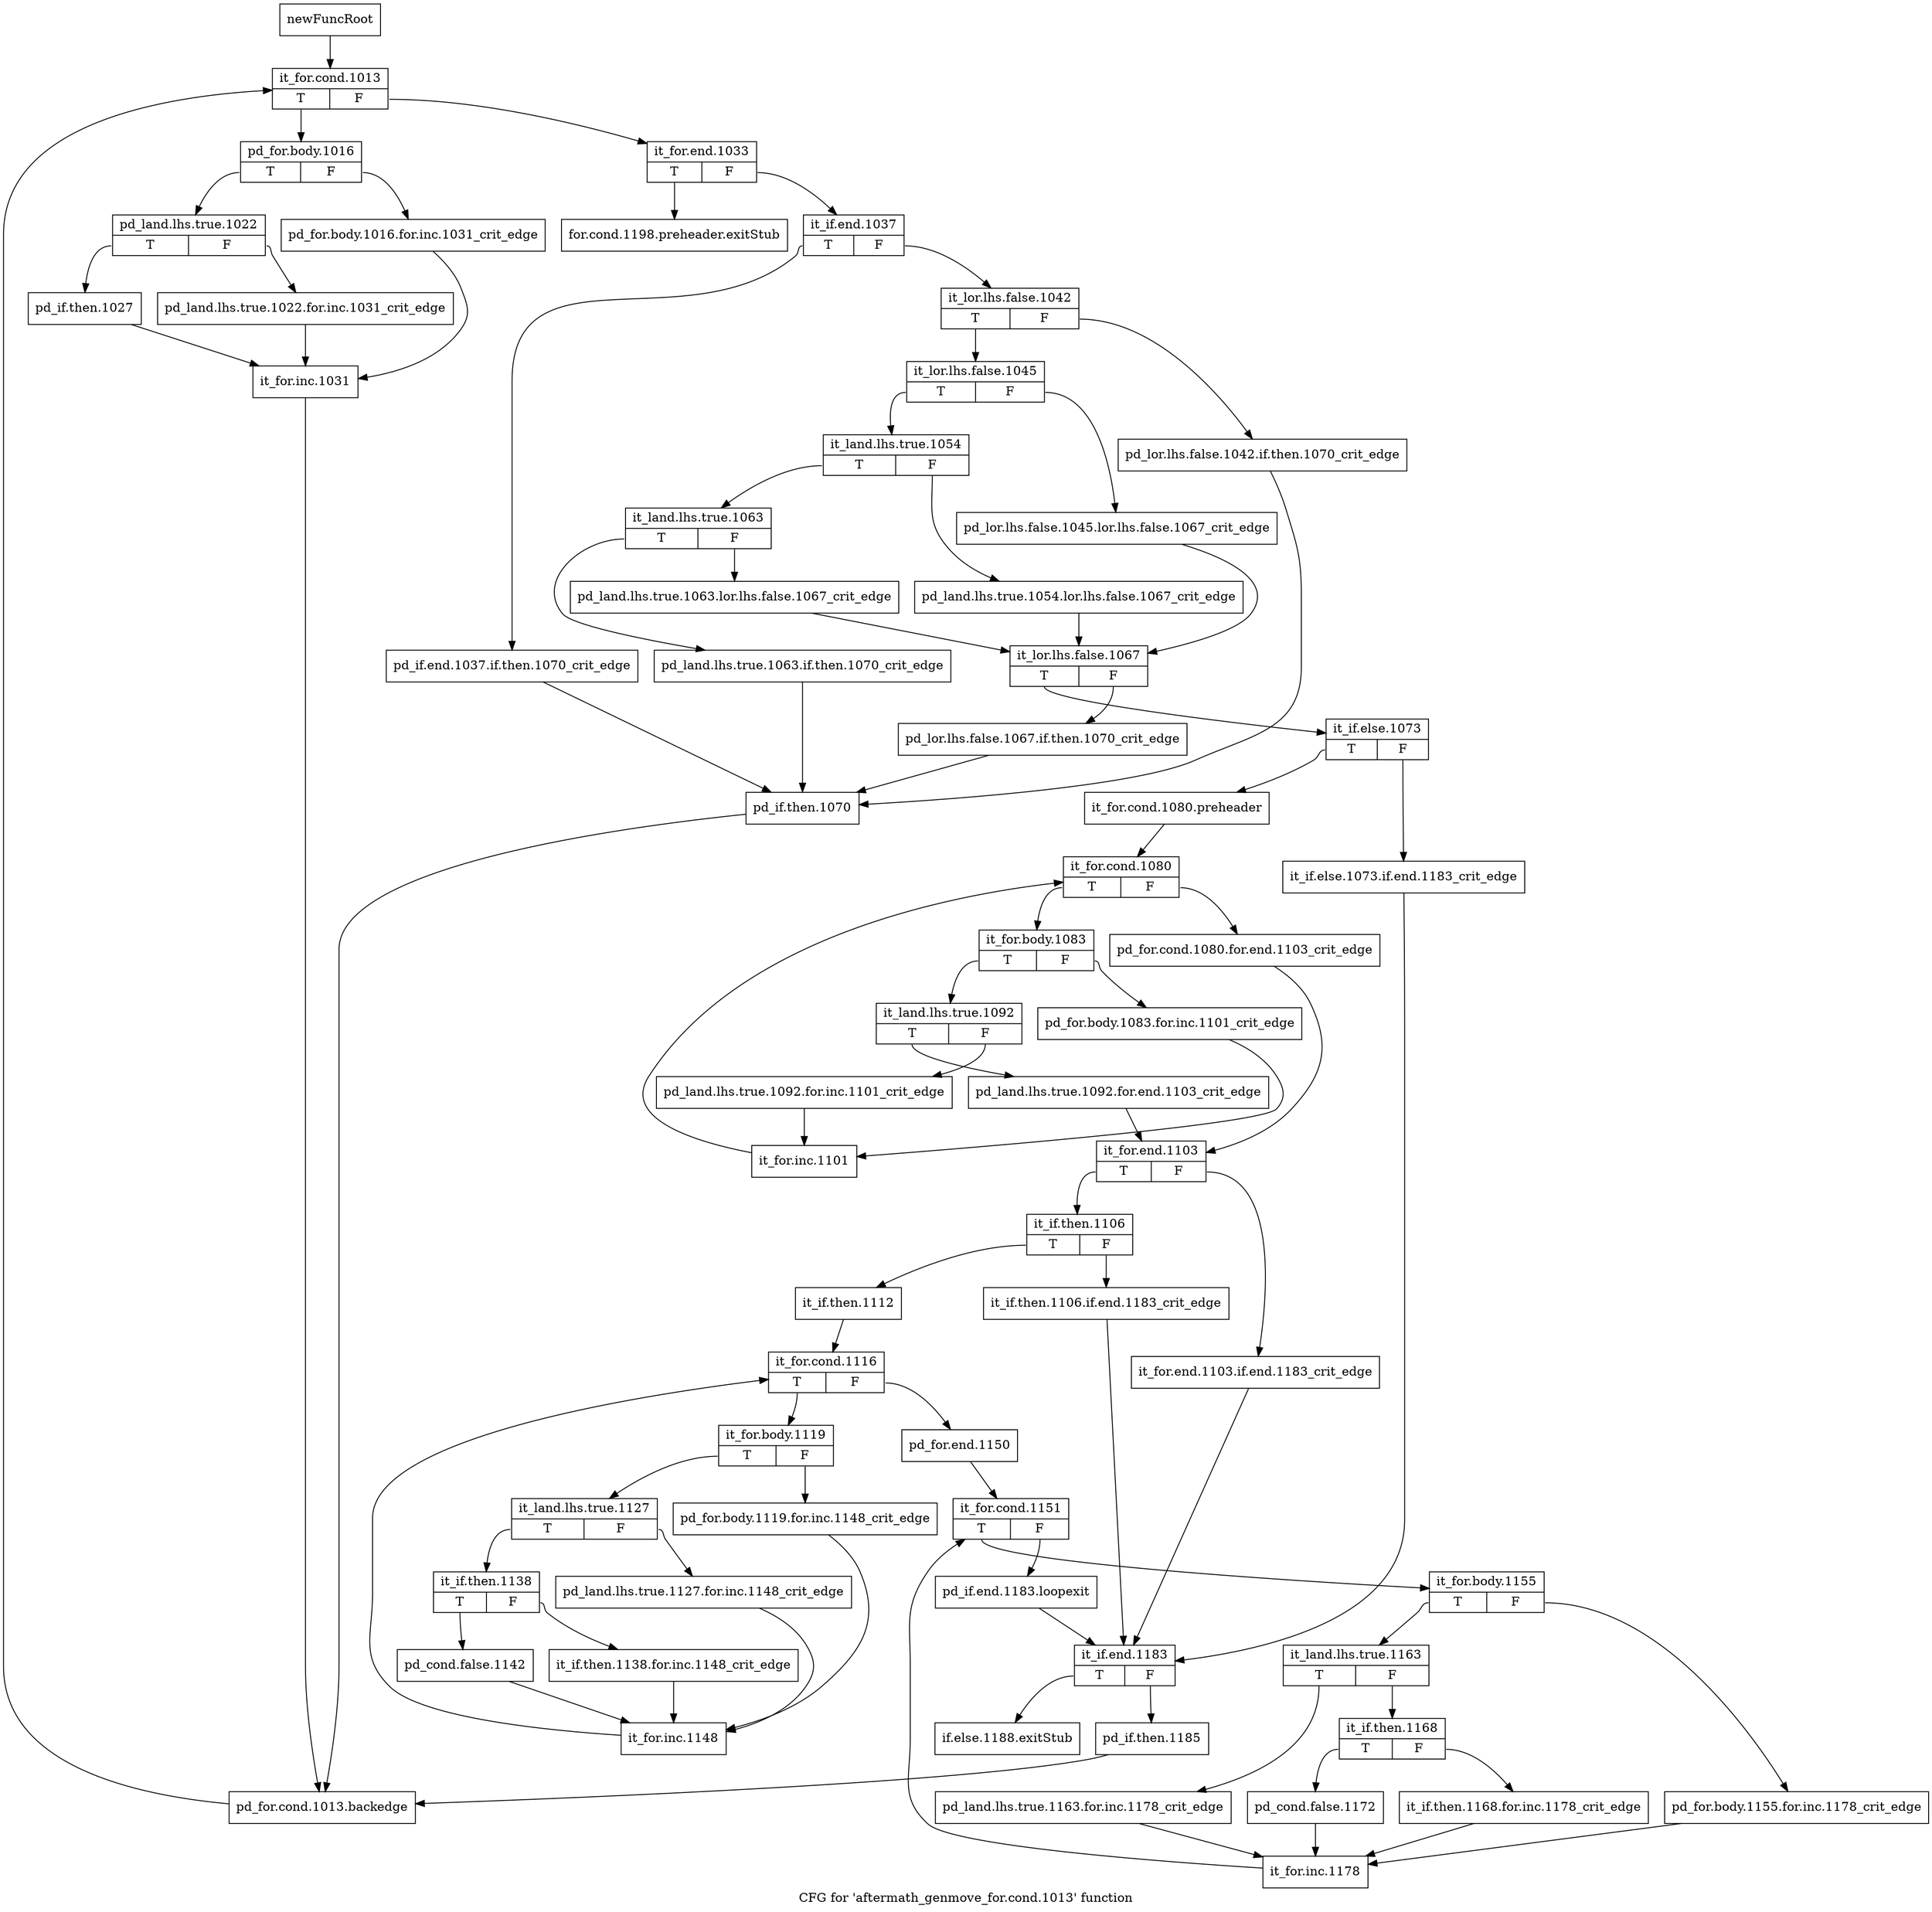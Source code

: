 digraph "CFG for 'aftermath_genmove_for.cond.1013' function" {
	label="CFG for 'aftermath_genmove_for.cond.1013' function";

	Node0x3358e20 [shape=record,label="{newFuncRoot}"];
	Node0x3358e20 -> Node0x3358f10;
	Node0x3358e70 [shape=record,label="{for.cond.1198.preheader.exitStub}"];
	Node0x3358ec0 [shape=record,label="{if.else.1188.exitStub}"];
	Node0x3358f10 [shape=record,label="{it_for.cond.1013|{<s0>T|<s1>F}}"];
	Node0x3358f10:s0 -> Node0x3359ff0;
	Node0x3358f10:s1 -> Node0x3358f60;
	Node0x3358f60 [shape=record,label="{it_for.end.1033|{<s0>T|<s1>F}}"];
	Node0x3358f60:s0 -> Node0x3358e70;
	Node0x3358f60:s1 -> Node0x3358fb0;
	Node0x3358fb0 [shape=record,label="{it_if.end.1037|{<s0>T|<s1>F}}"];
	Node0x3358fb0:s0 -> Node0x3359f50;
	Node0x3358fb0:s1 -> Node0x3359000;
	Node0x3359000 [shape=record,label="{it_lor.lhs.false.1042|{<s0>T|<s1>F}}"];
	Node0x3359000:s0 -> Node0x33590a0;
	Node0x3359000:s1 -> Node0x3359050;
	Node0x3359050 [shape=record,label="{pd_lor.lhs.false.1042.if.then.1070_crit_edge}"];
	Node0x3359050 -> Node0x3359fa0;
	Node0x33590a0 [shape=record,label="{it_lor.lhs.false.1045|{<s0>T|<s1>F}}"];
	Node0x33590a0:s0 -> Node0x3359140;
	Node0x33590a0:s1 -> Node0x33590f0;
	Node0x33590f0 [shape=record,label="{pd_lor.lhs.false.1045.lor.lhs.false.1067_crit_edge}"];
	Node0x33590f0 -> Node0x3359280;
	Node0x3359140 [shape=record,label="{it_land.lhs.true.1054|{<s0>T|<s1>F}}"];
	Node0x3359140:s0 -> Node0x33591e0;
	Node0x3359140:s1 -> Node0x3359190;
	Node0x3359190 [shape=record,label="{pd_land.lhs.true.1054.lor.lhs.false.1067_crit_edge}"];
	Node0x3359190 -> Node0x3359280;
	Node0x33591e0 [shape=record,label="{it_land.lhs.true.1063|{<s0>T|<s1>F}}"];
	Node0x33591e0:s0 -> Node0x3359f00;
	Node0x33591e0:s1 -> Node0x3359230;
	Node0x3359230 [shape=record,label="{pd_land.lhs.true.1063.lor.lhs.false.1067_crit_edge}"];
	Node0x3359230 -> Node0x3359280;
	Node0x3359280 [shape=record,label="{it_lor.lhs.false.1067|{<s0>T|<s1>F}}"];
	Node0x3359280:s0 -> Node0x3359320;
	Node0x3359280:s1 -> Node0x33592d0;
	Node0x33592d0 [shape=record,label="{pd_lor.lhs.false.1067.if.then.1070_crit_edge}"];
	Node0x33592d0 -> Node0x3359fa0;
	Node0x3359320 [shape=record,label="{it_if.else.1073|{<s0>T|<s1>F}}"];
	Node0x3359320:s0 -> Node0x33593c0;
	Node0x3359320:s1 -> Node0x3359370;
	Node0x3359370 [shape=record,label="{it_if.else.1073.if.end.1183_crit_edge}"];
	Node0x3359370 -> Node0x3359960;
	Node0x33593c0 [shape=record,label="{it_for.cond.1080.preheader}"];
	Node0x33593c0 -> Node0x3359410;
	Node0x3359410 [shape=record,label="{it_for.cond.1080|{<s0>T|<s1>F}}"];
	Node0x3359410:s0 -> Node0x33594b0;
	Node0x3359410:s1 -> Node0x3359460;
	Node0x3359460 [shape=record,label="{pd_for.cond.1080.for.end.1103_crit_edge}"];
	Node0x3359460 -> Node0x3359690;
	Node0x33594b0 [shape=record,label="{it_for.body.1083|{<s0>T|<s1>F}}"];
	Node0x33594b0:s0 -> Node0x3359550;
	Node0x33594b0:s1 -> Node0x3359500;
	Node0x3359500 [shape=record,label="{pd_for.body.1083.for.inc.1101_crit_edge}"];
	Node0x3359500 -> Node0x33595f0;
	Node0x3359550 [shape=record,label="{it_land.lhs.true.1092|{<s0>T|<s1>F}}"];
	Node0x3359550:s0 -> Node0x3359640;
	Node0x3359550:s1 -> Node0x33595a0;
	Node0x33595a0 [shape=record,label="{pd_land.lhs.true.1092.for.inc.1101_crit_edge}"];
	Node0x33595a0 -> Node0x33595f0;
	Node0x33595f0 [shape=record,label="{it_for.inc.1101}"];
	Node0x33595f0 -> Node0x3359410;
	Node0x3359640 [shape=record,label="{pd_land.lhs.true.1092.for.end.1103_crit_edge}"];
	Node0x3359640 -> Node0x3359690;
	Node0x3359690 [shape=record,label="{it_for.end.1103|{<s0>T|<s1>F}}"];
	Node0x3359690:s0 -> Node0x3359730;
	Node0x3359690:s1 -> Node0x33596e0;
	Node0x33596e0 [shape=record,label="{it_for.end.1103.if.end.1183_crit_edge}"];
	Node0x33596e0 -> Node0x3359960;
	Node0x3359730 [shape=record,label="{it_if.then.1106|{<s0>T|<s1>F}}"];
	Node0x3359730:s0 -> Node0x33597d0;
	Node0x3359730:s1 -> Node0x3359780;
	Node0x3359780 [shape=record,label="{it_if.then.1106.if.end.1183_crit_edge}"];
	Node0x3359780 -> Node0x3359960;
	Node0x33597d0 [shape=record,label="{it_if.then.1112}"];
	Node0x33597d0 -> Node0x3359820;
	Node0x3359820 [shape=record,label="{it_for.cond.1116|{<s0>T|<s1>F}}"];
	Node0x3359820:s0 -> Node0x3359c80;
	Node0x3359820:s1 -> Node0x3359870;
	Node0x3359870 [shape=record,label="{pd_for.end.1150}"];
	Node0x3359870 -> Node0x33598c0;
	Node0x33598c0 [shape=record,label="{it_for.cond.1151|{<s0>T|<s1>F}}"];
	Node0x33598c0:s0 -> Node0x3359a00;
	Node0x33598c0:s1 -> Node0x3359910;
	Node0x3359910 [shape=record,label="{pd_if.end.1183.loopexit}"];
	Node0x3359910 -> Node0x3359960;
	Node0x3359960 [shape=record,label="{it_if.end.1183|{<s0>T|<s1>F}}"];
	Node0x3359960:s0 -> Node0x3358ec0;
	Node0x3359960:s1 -> Node0x33599b0;
	Node0x33599b0 [shape=record,label="{pd_if.then.1185}"];
	Node0x33599b0 -> Node0x335a1d0;
	Node0x3359a00 [shape=record,label="{it_for.body.1155|{<s0>T|<s1>F}}"];
	Node0x3359a00:s0 -> Node0x3359aa0;
	Node0x3359a00:s1 -> Node0x3359a50;
	Node0x3359a50 [shape=record,label="{pd_for.body.1155.for.inc.1178_crit_edge}"];
	Node0x3359a50 -> Node0x3359c30;
	Node0x3359aa0 [shape=record,label="{it_land.lhs.true.1163|{<s0>T|<s1>F}}"];
	Node0x3359aa0:s0 -> Node0x3359be0;
	Node0x3359aa0:s1 -> Node0x3359af0;
	Node0x3359af0 [shape=record,label="{it_if.then.1168|{<s0>T|<s1>F}}"];
	Node0x3359af0:s0 -> Node0x3359b90;
	Node0x3359af0:s1 -> Node0x3359b40;
	Node0x3359b40 [shape=record,label="{it_if.then.1168.for.inc.1178_crit_edge}"];
	Node0x3359b40 -> Node0x3359c30;
	Node0x3359b90 [shape=record,label="{pd_cond.false.1172}"];
	Node0x3359b90 -> Node0x3359c30;
	Node0x3359be0 [shape=record,label="{pd_land.lhs.true.1163.for.inc.1178_crit_edge}"];
	Node0x3359be0 -> Node0x3359c30;
	Node0x3359c30 [shape=record,label="{it_for.inc.1178}"];
	Node0x3359c30 -> Node0x33598c0;
	Node0x3359c80 [shape=record,label="{it_for.body.1119|{<s0>T|<s1>F}}"];
	Node0x3359c80:s0 -> Node0x3359d20;
	Node0x3359c80:s1 -> Node0x3359cd0;
	Node0x3359cd0 [shape=record,label="{pd_for.body.1119.for.inc.1148_crit_edge}"];
	Node0x3359cd0 -> Node0x3359eb0;
	Node0x3359d20 [shape=record,label="{it_land.lhs.true.1127|{<s0>T|<s1>F}}"];
	Node0x3359d20:s0 -> Node0x3359dc0;
	Node0x3359d20:s1 -> Node0x3359d70;
	Node0x3359d70 [shape=record,label="{pd_land.lhs.true.1127.for.inc.1148_crit_edge}"];
	Node0x3359d70 -> Node0x3359eb0;
	Node0x3359dc0 [shape=record,label="{it_if.then.1138|{<s0>T|<s1>F}}"];
	Node0x3359dc0:s0 -> Node0x3359e60;
	Node0x3359dc0:s1 -> Node0x3359e10;
	Node0x3359e10 [shape=record,label="{it_if.then.1138.for.inc.1148_crit_edge}"];
	Node0x3359e10 -> Node0x3359eb0;
	Node0x3359e60 [shape=record,label="{pd_cond.false.1142}"];
	Node0x3359e60 -> Node0x3359eb0;
	Node0x3359eb0 [shape=record,label="{it_for.inc.1148}"];
	Node0x3359eb0 -> Node0x3359820;
	Node0x3359f00 [shape=record,label="{pd_land.lhs.true.1063.if.then.1070_crit_edge}"];
	Node0x3359f00 -> Node0x3359fa0;
	Node0x3359f50 [shape=record,label="{pd_if.end.1037.if.then.1070_crit_edge}"];
	Node0x3359f50 -> Node0x3359fa0;
	Node0x3359fa0 [shape=record,label="{pd_if.then.1070}"];
	Node0x3359fa0 -> Node0x335a1d0;
	Node0x3359ff0 [shape=record,label="{pd_for.body.1016|{<s0>T|<s1>F}}"];
	Node0x3359ff0:s0 -> Node0x335a090;
	Node0x3359ff0:s1 -> Node0x335a040;
	Node0x335a040 [shape=record,label="{pd_for.body.1016.for.inc.1031_crit_edge}"];
	Node0x335a040 -> Node0x335a180;
	Node0x335a090 [shape=record,label="{pd_land.lhs.true.1022|{<s0>T|<s1>F}}"];
	Node0x335a090:s0 -> Node0x335a130;
	Node0x335a090:s1 -> Node0x335a0e0;
	Node0x335a0e0 [shape=record,label="{pd_land.lhs.true.1022.for.inc.1031_crit_edge}"];
	Node0x335a0e0 -> Node0x335a180;
	Node0x335a130 [shape=record,label="{pd_if.then.1027}"];
	Node0x335a130 -> Node0x335a180;
	Node0x335a180 [shape=record,label="{it_for.inc.1031}"];
	Node0x335a180 -> Node0x335a1d0;
	Node0x335a1d0 [shape=record,label="{pd_for.cond.1013.backedge}"];
	Node0x335a1d0 -> Node0x3358f10;
}
